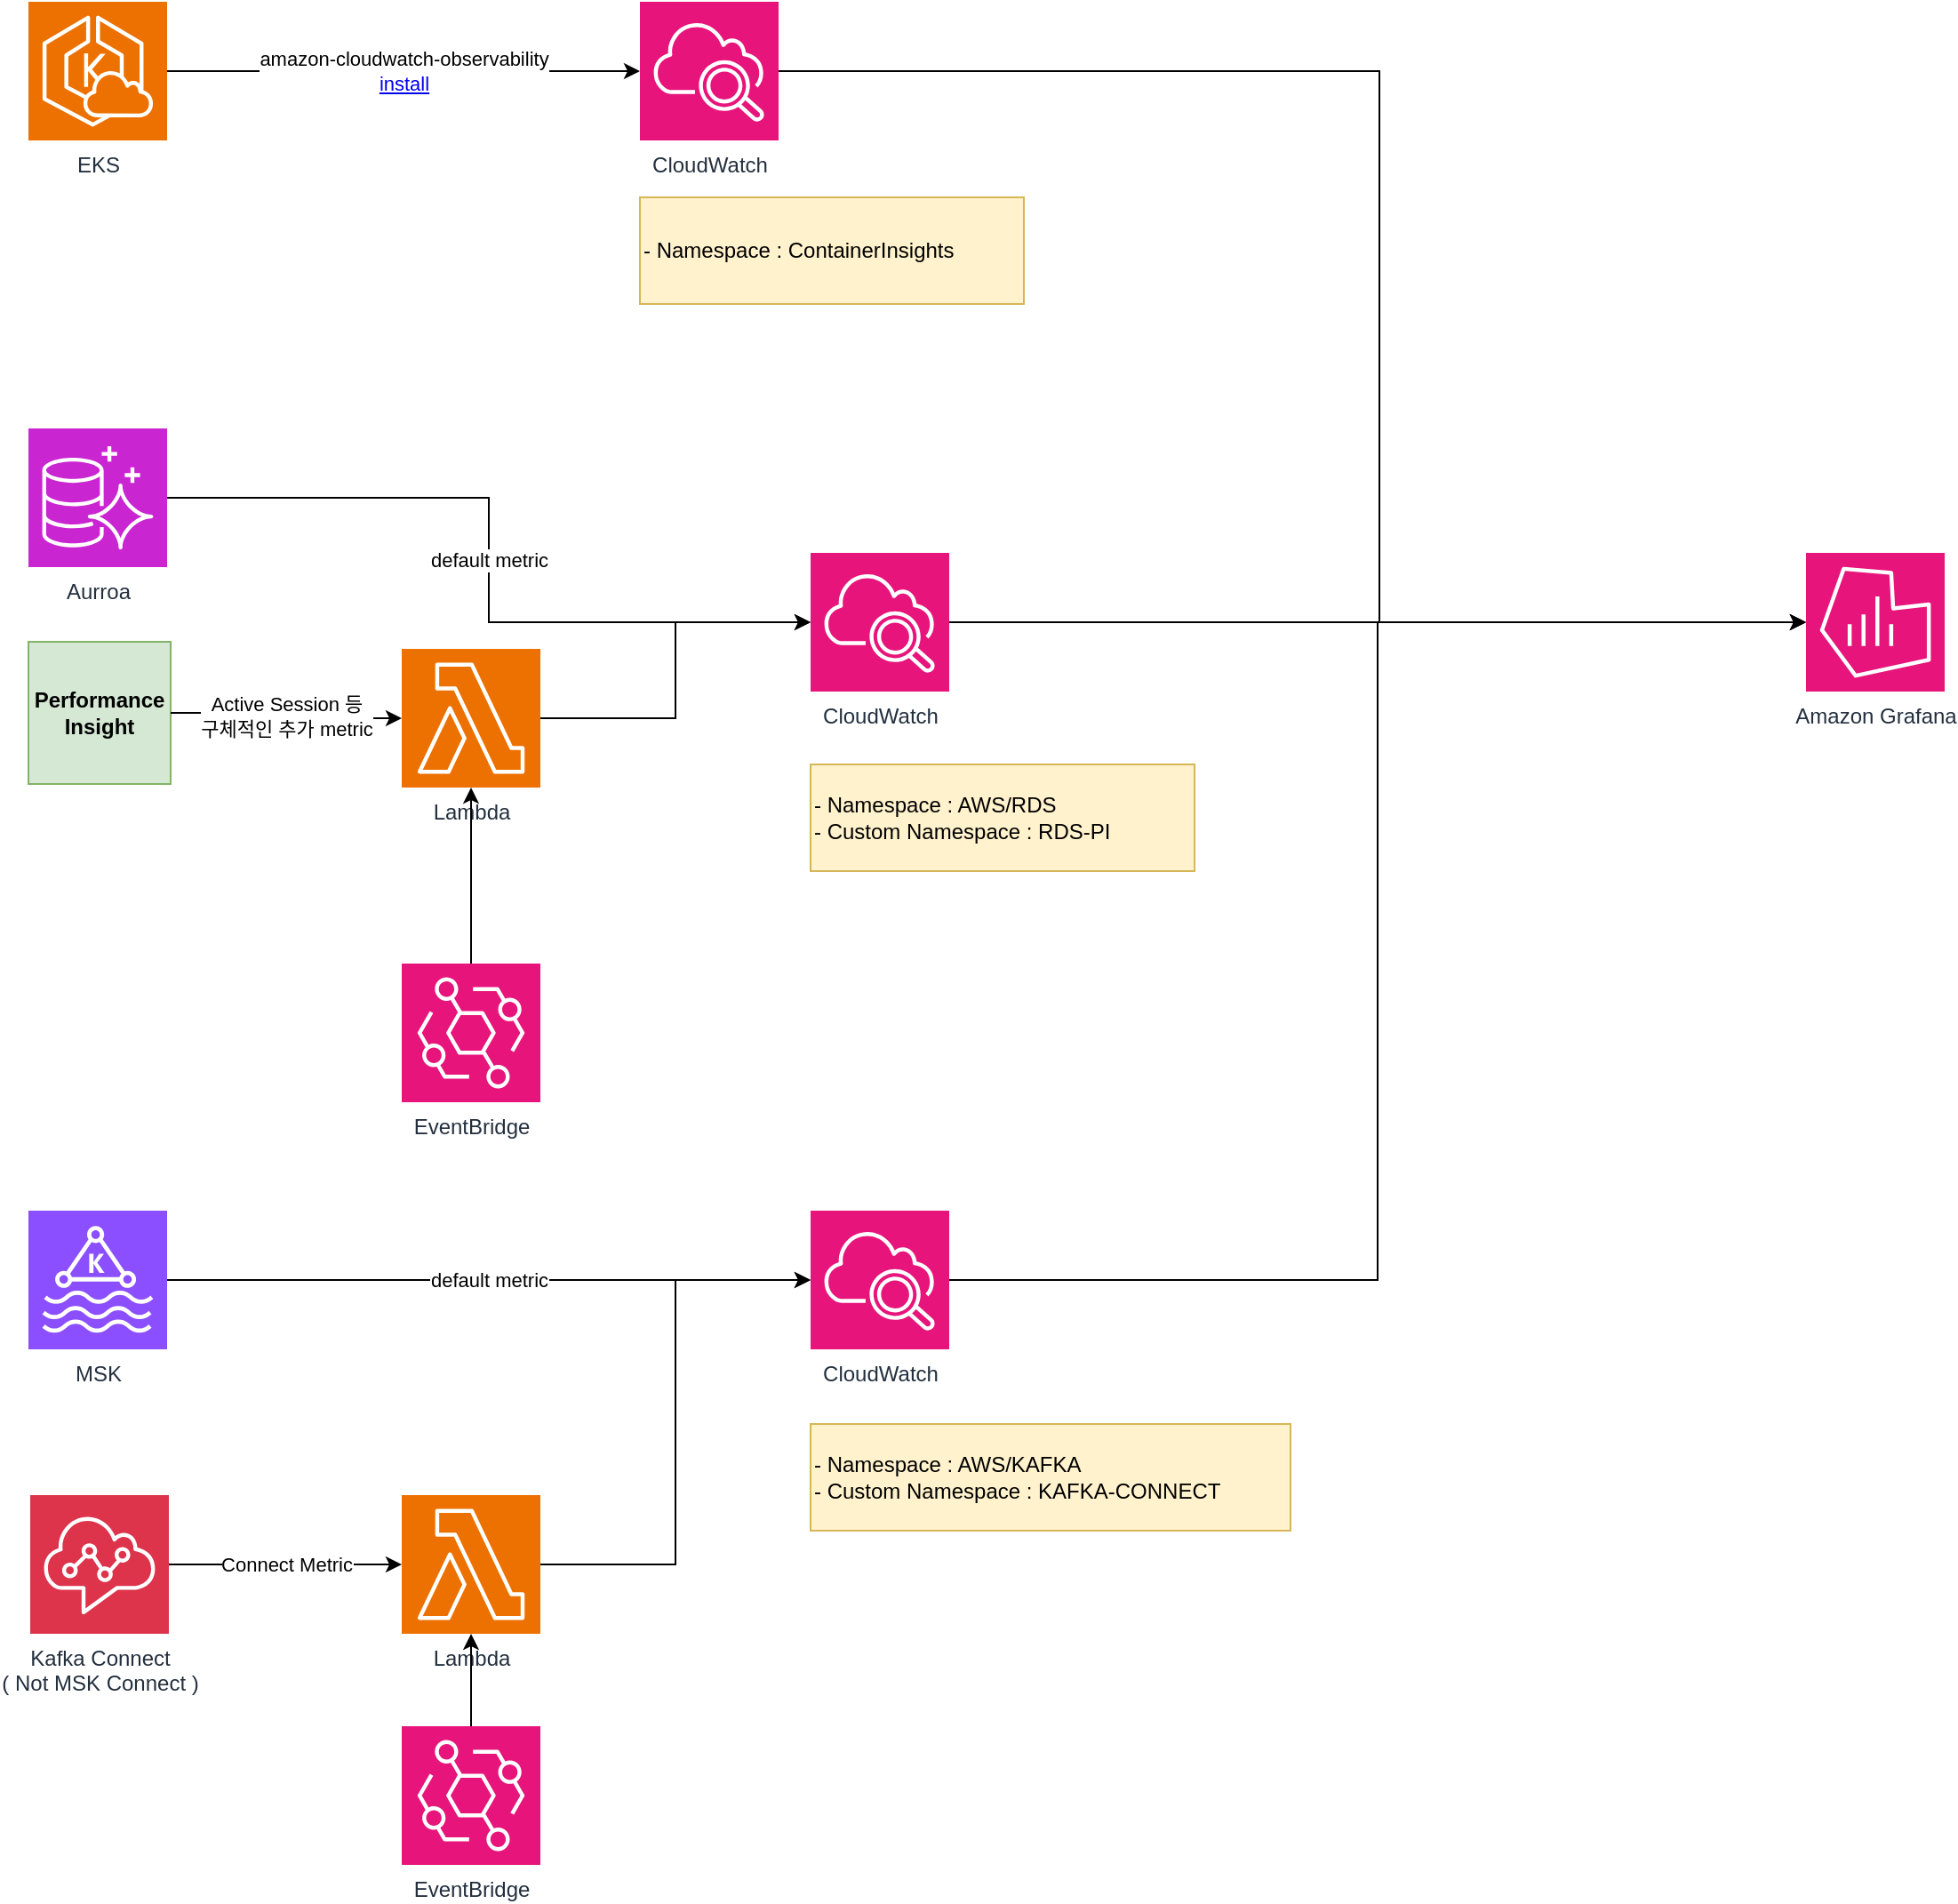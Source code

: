 <mxfile version="23.0.2" type="github">
  <diagram name="페이지-1" id="avu8yZymqI7eYYIGbJwS">
    <mxGraphModel dx="1674" dy="932" grid="1" gridSize="10" guides="1" tooltips="1" connect="1" arrows="1" fold="1" page="1" pageScale="1" pageWidth="3300" pageHeight="4681" math="0" shadow="0">
      <root>
        <mxCell id="0" />
        <mxCell id="1" parent="0" />
        <mxCell id="VSBMWATI_df62kW_WdmX-1" value="EKS" style="sketch=0;points=[[0,0,0],[0.25,0,0],[0.5,0,0],[0.75,0,0],[1,0,0],[0,1,0],[0.25,1,0],[0.5,1,0],[0.75,1,0],[1,1,0],[0,0.25,0],[0,0.5,0],[0,0.75,0],[1,0.25,0],[1,0.5,0],[1,0.75,0]];outlineConnect=0;fontColor=#232F3E;fillColor=#ED7100;strokeColor=#ffffff;dashed=0;verticalLabelPosition=bottom;verticalAlign=top;align=center;html=1;fontSize=12;fontStyle=0;aspect=fixed;shape=mxgraph.aws4.resourceIcon;resIcon=mxgraph.aws4.eks_cloud;" vertex="1" parent="1">
          <mxGeometry x="120" y="120" width="78" height="78" as="geometry" />
        </mxCell>
        <mxCell id="VSBMWATI_df62kW_WdmX-2" value="CloudWatch" style="sketch=0;points=[[0,0,0],[0.25,0,0],[0.5,0,0],[0.75,0,0],[1,0,0],[0,1,0],[0.25,1,0],[0.5,1,0],[0.75,1,0],[1,1,0],[0,0.25,0],[0,0.5,0],[0,0.75,0],[1,0.25,0],[1,0.5,0],[1,0.75,0]];points=[[0,0,0],[0.25,0,0],[0.5,0,0],[0.75,0,0],[1,0,0],[0,1,0],[0.25,1,0],[0.5,1,0],[0.75,1,0],[1,1,0],[0,0.25,0],[0,0.5,0],[0,0.75,0],[1,0.25,0],[1,0.5,0],[1,0.75,0]];outlineConnect=0;fontColor=#232F3E;fillColor=#E7157B;strokeColor=#ffffff;dashed=0;verticalLabelPosition=bottom;verticalAlign=top;align=center;html=1;fontSize=12;fontStyle=0;aspect=fixed;shape=mxgraph.aws4.resourceIcon;resIcon=mxgraph.aws4.cloudwatch_2;" vertex="1" parent="1">
          <mxGeometry x="464" y="120" width="78" height="78" as="geometry" />
        </mxCell>
        <mxCell id="VSBMWATI_df62kW_WdmX-3" value="amazon-cloudwatch-observability&lt;br&gt;&lt;a href=&quot;https://docs.aws.amazon.com/ko_kr/AmazonCloudWatch/latest/monitoring/Container-Insights-setup-EKS-addon.html&quot;&gt;install&lt;/a&gt;" style="edgeStyle=orthogonalEdgeStyle;rounded=0;orthogonalLoop=1;jettySize=auto;html=1;entryX=0;entryY=0.5;entryDx=0;entryDy=0;entryPerimeter=0;" edge="1" parent="1" source="VSBMWATI_df62kW_WdmX-1" target="VSBMWATI_df62kW_WdmX-2">
          <mxGeometry relative="1" as="geometry" />
        </mxCell>
        <mxCell id="VSBMWATI_df62kW_WdmX-4" value="Amazon Grafana" style="sketch=0;points=[[0,0,0],[0.25,0,0],[0.5,0,0],[0.75,0,0],[1,0,0],[0,1,0],[0.25,1,0],[0.5,1,0],[0.75,1,0],[1,1,0],[0,0.25,0],[0,0.5,0],[0,0.75,0],[1,0.25,0],[1,0.5,0],[1,0.75,0]];points=[[0,0,0],[0.25,0,0],[0.5,0,0],[0.75,0,0],[1,0,0],[0,1,0],[0.25,1,0],[0.5,1,0],[0.75,1,0],[1,1,0],[0,0.25,0],[0,0.5,0],[0,0.75,0],[1,0.25,0],[1,0.5,0],[1,0.75,0]];outlineConnect=0;fontColor=#232F3E;fillColor=#E7157B;strokeColor=#ffffff;dashed=0;verticalLabelPosition=bottom;verticalAlign=top;align=center;html=1;fontSize=12;fontStyle=0;aspect=fixed;shape=mxgraph.aws4.resourceIcon;resIcon=mxgraph.aws4.managed_service_for_grafana;" vertex="1" parent="1">
          <mxGeometry x="1120" y="430" width="78" height="78" as="geometry" />
        </mxCell>
        <mxCell id="VSBMWATI_df62kW_WdmX-7" value="- Namespace : ContainerInsights" style="rounded=0;whiteSpace=wrap;html=1;fillColor=#fff2cc;strokeColor=#d6b656;align=left;verticalAlign=middle;" vertex="1" parent="1">
          <mxGeometry x="464" y="230" width="216" height="60" as="geometry" />
        </mxCell>
        <mxCell id="VSBMWATI_df62kW_WdmX-9" value="Aurroa" style="sketch=0;points=[[0,0,0],[0.25,0,0],[0.5,0,0],[0.75,0,0],[1,0,0],[0,1,0],[0.25,1,0],[0.5,1,0],[0.75,1,0],[1,1,0],[0,0.25,0],[0,0.5,0],[0,0.75,0],[1,0.25,0],[1,0.5,0],[1,0.75,0]];outlineConnect=0;fontColor=#232F3E;fillColor=#C925D1;strokeColor=#ffffff;dashed=0;verticalLabelPosition=bottom;verticalAlign=top;align=center;html=1;fontSize=12;fontStyle=0;aspect=fixed;shape=mxgraph.aws4.resourceIcon;resIcon=mxgraph.aws4.aurora;" vertex="1" parent="1">
          <mxGeometry x="120" y="360" width="78" height="78" as="geometry" />
        </mxCell>
        <mxCell id="VSBMWATI_df62kW_WdmX-10" value="CloudWatch" style="sketch=0;points=[[0,0,0],[0.25,0,0],[0.5,0,0],[0.75,0,0],[1,0,0],[0,1,0],[0.25,1,0],[0.5,1,0],[0.75,1,0],[1,1,0],[0,0.25,0],[0,0.5,0],[0,0.75,0],[1,0.25,0],[1,0.5,0],[1,0.75,0]];points=[[0,0,0],[0.25,0,0],[0.5,0,0],[0.75,0,0],[1,0,0],[0,1,0],[0.25,1,0],[0.5,1,0],[0.75,1,0],[1,1,0],[0,0.25,0],[0,0.5,0],[0,0.75,0],[1,0.25,0],[1,0.5,0],[1,0.75,0]];outlineConnect=0;fontColor=#232F3E;fillColor=#E7157B;strokeColor=#ffffff;dashed=0;verticalLabelPosition=bottom;verticalAlign=top;align=center;html=1;fontSize=12;fontStyle=0;aspect=fixed;shape=mxgraph.aws4.resourceIcon;resIcon=mxgraph.aws4.cloudwatch_2;" vertex="1" parent="1">
          <mxGeometry x="560" y="430" width="78" height="78" as="geometry" />
        </mxCell>
        <mxCell id="VSBMWATI_df62kW_WdmX-11" value="default metric" style="edgeStyle=orthogonalEdgeStyle;rounded=0;orthogonalLoop=1;jettySize=auto;html=1;entryX=0;entryY=0.5;entryDx=0;entryDy=0;entryPerimeter=0;" edge="1" parent="1" source="VSBMWATI_df62kW_WdmX-9" target="VSBMWATI_df62kW_WdmX-10">
          <mxGeometry relative="1" as="geometry" />
        </mxCell>
        <mxCell id="VSBMWATI_df62kW_WdmX-12" value="Performance&lt;br&gt;Insight" style="whiteSpace=wrap;html=1;aspect=fixed;fillColor=#d5e8d4;strokeColor=#82b366;fontStyle=1" vertex="1" parent="1">
          <mxGeometry x="120" y="480" width="80" height="80" as="geometry" />
        </mxCell>
        <mxCell id="VSBMWATI_df62kW_WdmX-14" value="Lambda" style="sketch=0;points=[[0,0,0],[0.25,0,0],[0.5,0,0],[0.75,0,0],[1,0,0],[0,1,0],[0.25,1,0],[0.5,1,0],[0.75,1,0],[1,1,0],[0,0.25,0],[0,0.5,0],[0,0.75,0],[1,0.25,0],[1,0.5,0],[1,0.75,0]];outlineConnect=0;fontColor=#232F3E;fillColor=#ED7100;strokeColor=#ffffff;dashed=0;verticalLabelPosition=bottom;verticalAlign=top;align=center;html=1;fontSize=12;fontStyle=0;aspect=fixed;shape=mxgraph.aws4.resourceIcon;resIcon=mxgraph.aws4.lambda;" vertex="1" parent="1">
          <mxGeometry x="330" y="484" width="78" height="78" as="geometry" />
        </mxCell>
        <mxCell id="VSBMWATI_df62kW_WdmX-16" style="edgeStyle=orthogonalEdgeStyle;rounded=0;orthogonalLoop=1;jettySize=auto;html=1;" edge="1" parent="1" source="VSBMWATI_df62kW_WdmX-15" target="VSBMWATI_df62kW_WdmX-14">
          <mxGeometry relative="1" as="geometry" />
        </mxCell>
        <mxCell id="VSBMWATI_df62kW_WdmX-15" value="EventBridge" style="sketch=0;points=[[0,0,0],[0.25,0,0],[0.5,0,0],[0.75,0,0],[1,0,0],[0,1,0],[0.25,1,0],[0.5,1,0],[0.75,1,0],[1,1,0],[0,0.25,0],[0,0.5,0],[0,0.75,0],[1,0.25,0],[1,0.5,0],[1,0.75,0]];outlineConnect=0;fontColor=#232F3E;fillColor=#E7157B;strokeColor=#ffffff;dashed=0;verticalLabelPosition=bottom;verticalAlign=top;align=center;html=1;fontSize=12;fontStyle=0;aspect=fixed;shape=mxgraph.aws4.resourceIcon;resIcon=mxgraph.aws4.eventbridge;" vertex="1" parent="1">
          <mxGeometry x="330" y="661" width="78" height="78" as="geometry" />
        </mxCell>
        <mxCell id="VSBMWATI_df62kW_WdmX-18" style="edgeStyle=orthogonalEdgeStyle;rounded=0;orthogonalLoop=1;jettySize=auto;html=1;entryX=0;entryY=0.5;entryDx=0;entryDy=0;entryPerimeter=0;" edge="1" parent="1" source="VSBMWATI_df62kW_WdmX-14" target="VSBMWATI_df62kW_WdmX-10">
          <mxGeometry relative="1" as="geometry" />
        </mxCell>
        <mxCell id="VSBMWATI_df62kW_WdmX-19" value="Active Session 등&lt;br&gt;구체적인 추가 metric" style="edgeStyle=orthogonalEdgeStyle;rounded=0;orthogonalLoop=1;jettySize=auto;html=1;entryX=0;entryY=0.5;entryDx=0;entryDy=0;entryPerimeter=0;" edge="1" parent="1" source="VSBMWATI_df62kW_WdmX-12" target="VSBMWATI_df62kW_WdmX-14">
          <mxGeometry relative="1" as="geometry" />
        </mxCell>
        <mxCell id="VSBMWATI_df62kW_WdmX-20" value="- Namespace : AWS/RDS&lt;br&gt;- Custom Namespace : RDS-PI&lt;br&gt;" style="rounded=0;whiteSpace=wrap;html=1;fillColor=#fff2cc;strokeColor=#d6b656;align=left;verticalAlign=middle;" vertex="1" parent="1">
          <mxGeometry x="560" y="549" width="216" height="60" as="geometry" />
        </mxCell>
        <mxCell id="VSBMWATI_df62kW_WdmX-24" style="edgeStyle=orthogonalEdgeStyle;rounded=0;orthogonalLoop=1;jettySize=auto;html=1;exitX=1;exitY=0.5;exitDx=0;exitDy=0;exitPerimeter=0;entryX=0;entryY=0.5;entryDx=0;entryDy=0;entryPerimeter=0;" edge="1" parent="1" source="VSBMWATI_df62kW_WdmX-10" target="VSBMWATI_df62kW_WdmX-4">
          <mxGeometry relative="1" as="geometry" />
        </mxCell>
        <mxCell id="VSBMWATI_df62kW_WdmX-25" style="edgeStyle=orthogonalEdgeStyle;rounded=0;orthogonalLoop=1;jettySize=auto;html=1;entryX=0;entryY=0.5;entryDx=0;entryDy=0;entryPerimeter=0;" edge="1" parent="1" source="VSBMWATI_df62kW_WdmX-2" target="VSBMWATI_df62kW_WdmX-4">
          <mxGeometry relative="1" as="geometry">
            <Array as="points">
              <mxPoint x="880" y="159" />
              <mxPoint x="880" y="469" />
            </Array>
          </mxGeometry>
        </mxCell>
        <mxCell id="VSBMWATI_df62kW_WdmX-28" value="default metric" style="edgeStyle=orthogonalEdgeStyle;rounded=0;orthogonalLoop=1;jettySize=auto;html=1;" edge="1" parent="1" source="VSBMWATI_df62kW_WdmX-26" target="VSBMWATI_df62kW_WdmX-27">
          <mxGeometry relative="1" as="geometry" />
        </mxCell>
        <mxCell id="VSBMWATI_df62kW_WdmX-26" value="MSK" style="sketch=0;points=[[0,0,0],[0.25,0,0],[0.5,0,0],[0.75,0,0],[1,0,0],[0,1,0],[0.25,1,0],[0.5,1,0],[0.75,1,0],[1,1,0],[0,0.25,0],[0,0.5,0],[0,0.75,0],[1,0.25,0],[1,0.5,0],[1,0.75,0]];outlineConnect=0;fontColor=#232F3E;fillColor=#8C4FFF;strokeColor=#ffffff;dashed=0;verticalLabelPosition=bottom;verticalAlign=top;align=center;html=1;fontSize=12;fontStyle=0;aspect=fixed;shape=mxgraph.aws4.resourceIcon;resIcon=mxgraph.aws4.managed_streaming_for_kafka;" vertex="1" parent="1">
          <mxGeometry x="120" y="800" width="78" height="78" as="geometry" />
        </mxCell>
        <mxCell id="VSBMWATI_df62kW_WdmX-27" value="CloudWatch" style="sketch=0;points=[[0,0,0],[0.25,0,0],[0.5,0,0],[0.75,0,0],[1,0,0],[0,1,0],[0.25,1,0],[0.5,1,0],[0.75,1,0],[1,1,0],[0,0.25,0],[0,0.5,0],[0,0.75,0],[1,0.25,0],[1,0.5,0],[1,0.75,0]];points=[[0,0,0],[0.25,0,0],[0.5,0,0],[0.75,0,0],[1,0,0],[0,1,0],[0.25,1,0],[0.5,1,0],[0.75,1,0],[1,1,0],[0,0.25,0],[0,0.5,0],[0,0.75,0],[1,0.25,0],[1,0.5,0],[1,0.75,0]];outlineConnect=0;fontColor=#232F3E;fillColor=#E7157B;strokeColor=#ffffff;dashed=0;verticalLabelPosition=bottom;verticalAlign=top;align=center;html=1;fontSize=12;fontStyle=0;aspect=fixed;shape=mxgraph.aws4.resourceIcon;resIcon=mxgraph.aws4.cloudwatch_2;" vertex="1" parent="1">
          <mxGeometry x="560" y="800" width="78" height="78" as="geometry" />
        </mxCell>
        <mxCell id="VSBMWATI_df62kW_WdmX-32" value="Connect Metric" style="edgeStyle=orthogonalEdgeStyle;rounded=0;orthogonalLoop=1;jettySize=auto;html=1;" edge="1" parent="1" source="VSBMWATI_df62kW_WdmX-29" target="VSBMWATI_df62kW_WdmX-30">
          <mxGeometry relative="1" as="geometry" />
        </mxCell>
        <mxCell id="VSBMWATI_df62kW_WdmX-29" value="Kafka Connect&lt;br&gt;( Not MSK Connect )" style="sketch=0;points=[[0,0,0],[0.25,0,0],[0.5,0,0],[0.75,0,0],[1,0,0],[0,1,0],[0.25,1,0],[0.5,1,0],[0.75,1,0],[1,1,0],[0,0.25,0],[0,0.5,0],[0,0.75,0],[1,0.25,0],[1,0.5,0],[1,0.75,0]];outlineConnect=0;fontColor=#232F3E;fillColor=#DD344C;strokeColor=#ffffff;dashed=0;verticalLabelPosition=bottom;verticalAlign=top;align=center;html=1;fontSize=12;fontStyle=0;aspect=fixed;shape=mxgraph.aws4.resourceIcon;resIcon=mxgraph.aws4.connect;" vertex="1" parent="1">
          <mxGeometry x="121" y="960" width="78" height="78" as="geometry" />
        </mxCell>
        <mxCell id="VSBMWATI_df62kW_WdmX-30" value="Lambda" style="sketch=0;points=[[0,0,0],[0.25,0,0],[0.5,0,0],[0.75,0,0],[1,0,0],[0,1,0],[0.25,1,0],[0.5,1,0],[0.75,1,0],[1,1,0],[0,0.25,0],[0,0.5,0],[0,0.75,0],[1,0.25,0],[1,0.5,0],[1,0.75,0]];outlineConnect=0;fontColor=#232F3E;fillColor=#ED7100;strokeColor=#ffffff;dashed=0;verticalLabelPosition=bottom;verticalAlign=top;align=center;html=1;fontSize=12;fontStyle=0;aspect=fixed;shape=mxgraph.aws4.resourceIcon;resIcon=mxgraph.aws4.lambda;" vertex="1" parent="1">
          <mxGeometry x="330" y="960" width="78" height="78" as="geometry" />
        </mxCell>
        <mxCell id="VSBMWATI_df62kW_WdmX-31" value="EventBridge" style="sketch=0;points=[[0,0,0],[0.25,0,0],[0.5,0,0],[0.75,0,0],[1,0,0],[0,1,0],[0.25,1,0],[0.5,1,0],[0.75,1,0],[1,1,0],[0,0.25,0],[0,0.5,0],[0,0.75,0],[1,0.25,0],[1,0.5,0],[1,0.75,0]];outlineConnect=0;fontColor=#232F3E;fillColor=#E7157B;strokeColor=#ffffff;dashed=0;verticalLabelPosition=bottom;verticalAlign=top;align=center;html=1;fontSize=12;fontStyle=0;aspect=fixed;shape=mxgraph.aws4.resourceIcon;resIcon=mxgraph.aws4.eventbridge;" vertex="1" parent="1">
          <mxGeometry x="330" y="1090" width="78" height="78" as="geometry" />
        </mxCell>
        <mxCell id="VSBMWATI_df62kW_WdmX-33" style="edgeStyle=orthogonalEdgeStyle;rounded=0;orthogonalLoop=1;jettySize=auto;html=1;entryX=0;entryY=0.5;entryDx=0;entryDy=0;entryPerimeter=0;" edge="1" parent="1" source="VSBMWATI_df62kW_WdmX-30" target="VSBMWATI_df62kW_WdmX-27">
          <mxGeometry relative="1" as="geometry" />
        </mxCell>
        <mxCell id="VSBMWATI_df62kW_WdmX-34" style="edgeStyle=orthogonalEdgeStyle;rounded=0;orthogonalLoop=1;jettySize=auto;html=1;exitX=0.5;exitY=0;exitDx=0;exitDy=0;exitPerimeter=0;entryX=0.5;entryY=1;entryDx=0;entryDy=0;entryPerimeter=0;" edge="1" parent="1" source="VSBMWATI_df62kW_WdmX-31" target="VSBMWATI_df62kW_WdmX-30">
          <mxGeometry relative="1" as="geometry" />
        </mxCell>
        <mxCell id="VSBMWATI_df62kW_WdmX-36" value="- Namespace : AWS/KAFKA&lt;br&gt;- Custom Namespace : KAFKA-CONNECT" style="rounded=0;whiteSpace=wrap;html=1;fillColor=#fff2cc;strokeColor=#d6b656;align=left;verticalAlign=middle;" vertex="1" parent="1">
          <mxGeometry x="560" y="920" width="270" height="60" as="geometry" />
        </mxCell>
        <mxCell id="VSBMWATI_df62kW_WdmX-37" style="edgeStyle=orthogonalEdgeStyle;rounded=0;orthogonalLoop=1;jettySize=auto;html=1;entryX=0;entryY=0.5;entryDx=0;entryDy=0;entryPerimeter=0;" edge="1" parent="1" source="VSBMWATI_df62kW_WdmX-27" target="VSBMWATI_df62kW_WdmX-4">
          <mxGeometry relative="1" as="geometry" />
        </mxCell>
      </root>
    </mxGraphModel>
  </diagram>
</mxfile>
